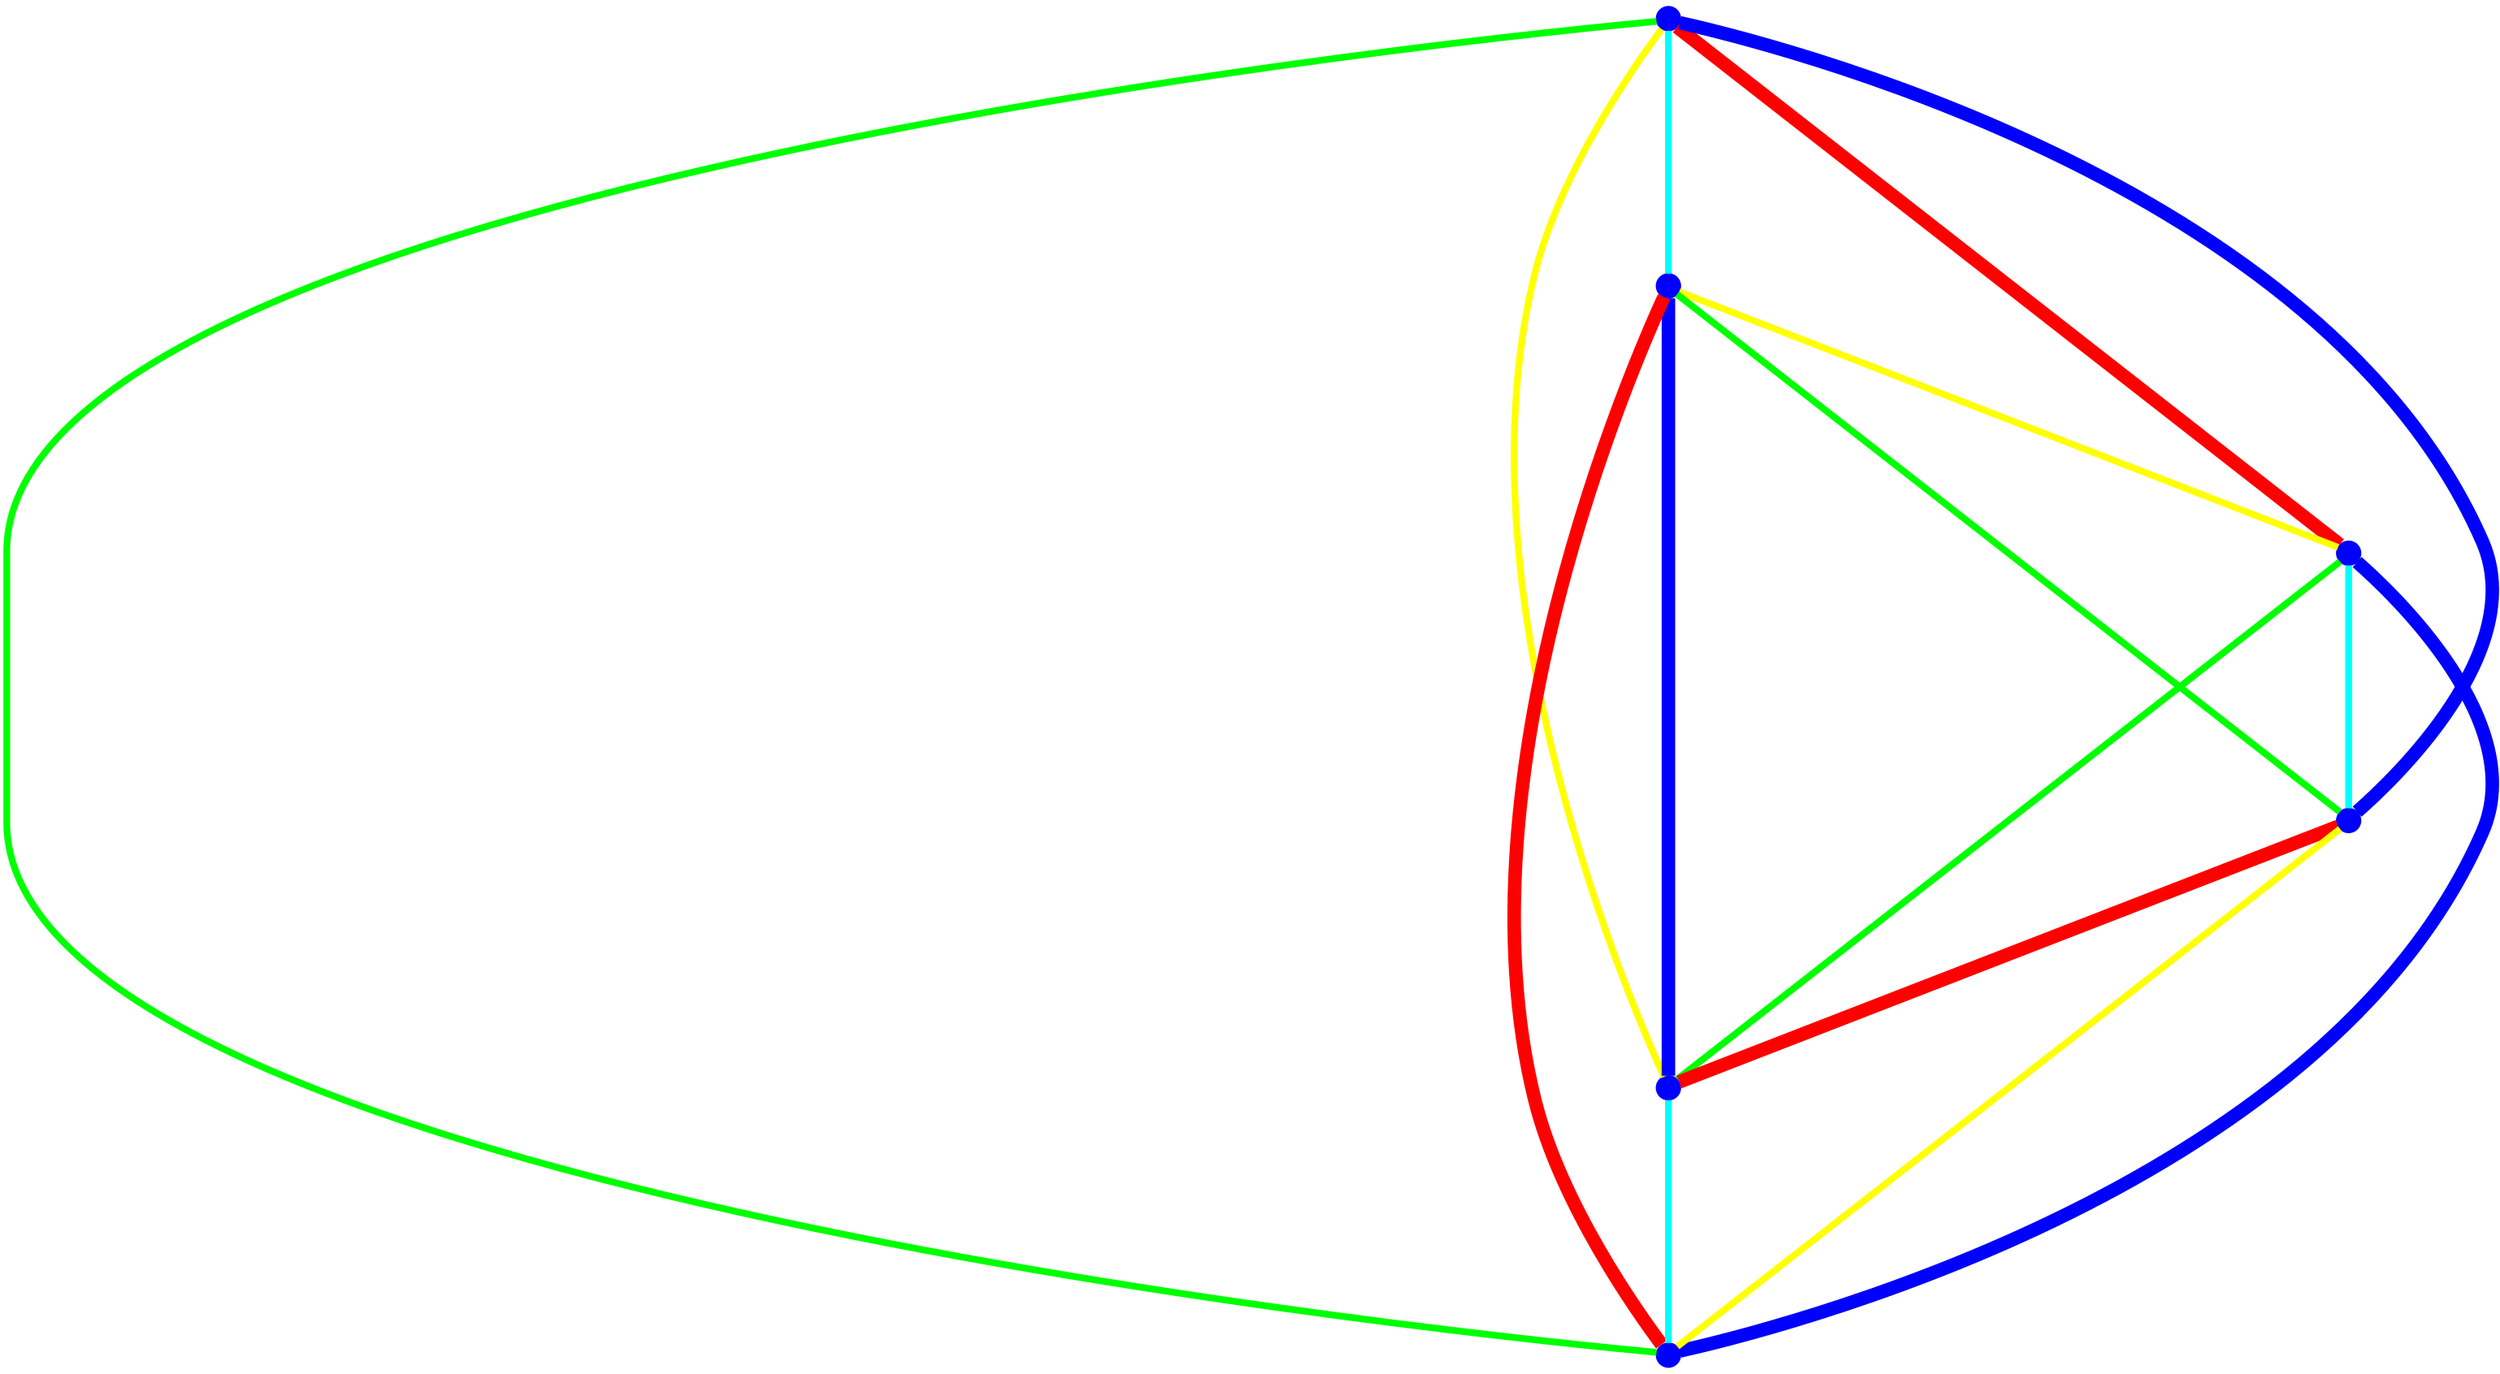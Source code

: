 graph {
ranksep=2
nodesep=2
node [label="" shape=circle style=filled fixedsize=true color=blue fillcolor=blue width=0.2];
"1" -- "2" [style="solid",penwidth="4",color="cyan"];
"1" -- "3" [style="solid",penwidth="8",color="red"];
"1" -- "4" [style="solid",penwidth="8",color="blue"];
"1" -- "5" [style="solid",penwidth="4",color="yellow"];
"1" -- "6" [style="solid",penwidth="4",color="green"];
"2" -- "3" [style="solid",penwidth="4",color="yellow"];
"2" -- "4" [style="solid",penwidth="4",color="green"];
"2" -- "5" [style="solid",penwidth="8",color="blue"];
"2" -- "6" [style="solid",penwidth="8",color="red"];
"3" -- "4" [style="solid",penwidth="4",color="cyan"];
"3" -- "5" [style="solid",penwidth="4",color="green"];
"3" -- "6" [style="solid",penwidth="8",color="blue"];
"4" -- "5" [style="solid",penwidth="8",color="red"];
"4" -- "6" [style="solid",penwidth="4",color="yellow"];
"5" -- "6" [style="solid",penwidth="4",color="cyan"];
}
